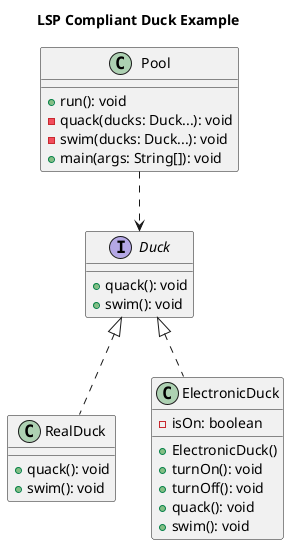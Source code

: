 @startuml
title LSP Compliant Duck Example

interface Duck {
  +quack(): void
  +swim(): void
}

class RealDuck {
  +quack(): void
  +swim(): void
}

class ElectronicDuck {
  -isOn: boolean
  +ElectronicDuck()
  +turnOn(): void
  +turnOff(): void
  +quack(): void
  +swim(): void
}

class Pool {
  +run(): void
  -quack(ducks: Duck...): void
  -swim(ducks: Duck...): void
  +main(args: String[]): void
}

Duck <|.. RealDuck
Duck <|.. ElectronicDuck
Pool ..> Duck

@enduml
